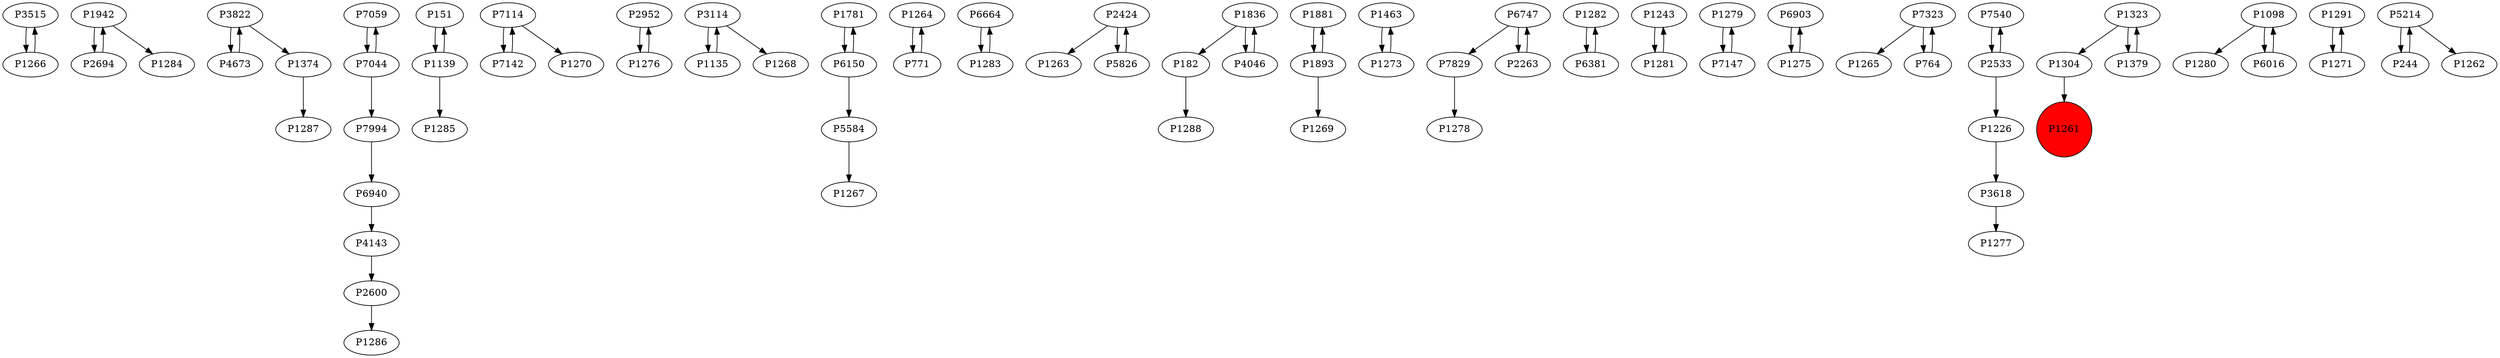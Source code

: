 digraph {
	P3515 -> P1266
	P1942 -> P2694
	P1374 -> P1287
	P7059 -> P7044
	P151 -> P1139
	P7114 -> P7142
	P4673 -> P3822
	P7994 -> P6940
	P1942 -> P1284
	P2694 -> P1942
	P2952 -> P1276
	P3114 -> P1135
	P1781 -> P6150
	P7114 -> P1270
	P1264 -> P771
	P6664 -> P1283
	P2424 -> P1263
	P1836 -> P182
	P1881 -> P1893
	P1463 -> P1273
	P1273 -> P1463
	P1266 -> P3515
	P6747 -> P7829
	P1276 -> P2952
	P1282 -> P6381
	P1243 -> P1281
	P3822 -> P4673
	P1279 -> P7147
	P5826 -> P2424
	P6381 -> P1282
	P7147 -> P1279
	P6903 -> P1275
	P4143 -> P2600
	P7323 -> P1265
	P7540 -> P2533
	P3114 -> P1268
	P6940 -> P4143
	P1323 -> P1304
	P7323 -> P764
	P1275 -> P6903
	P1283 -> P6664
	P5584 -> P1267
	P1323 -> P1379
	P1836 -> P4046
	P1098 -> P1280
	P1291 -> P1271
	P6150 -> P1781
	P7044 -> P7059
	P6747 -> P2263
	P1226 -> P3618
	P6150 -> P5584
	P1893 -> P1881
	P7829 -> P1278
	P182 -> P1288
	P5214 -> P244
	P7142 -> P7114
	P1304 -> P1261
	P764 -> P7323
	P1281 -> P1243
	P2424 -> P5826
	P2533 -> P1226
	P3618 -> P1277
	P7044 -> P7994
	P1893 -> P1269
	P1139 -> P1285
	P5214 -> P1262
	P1379 -> P1323
	P1135 -> P3114
	P1271 -> P1291
	P244 -> P5214
	P2533 -> P7540
	P2263 -> P6747
	P771 -> P1264
	P6016 -> P1098
	P4046 -> P1836
	P1139 -> P151
	P3822 -> P1374
	P2600 -> P1286
	P1098 -> P6016
	P1261 [shape=circle]
	P1261 [style=filled]
	P1261 [fillcolor=red]
}
